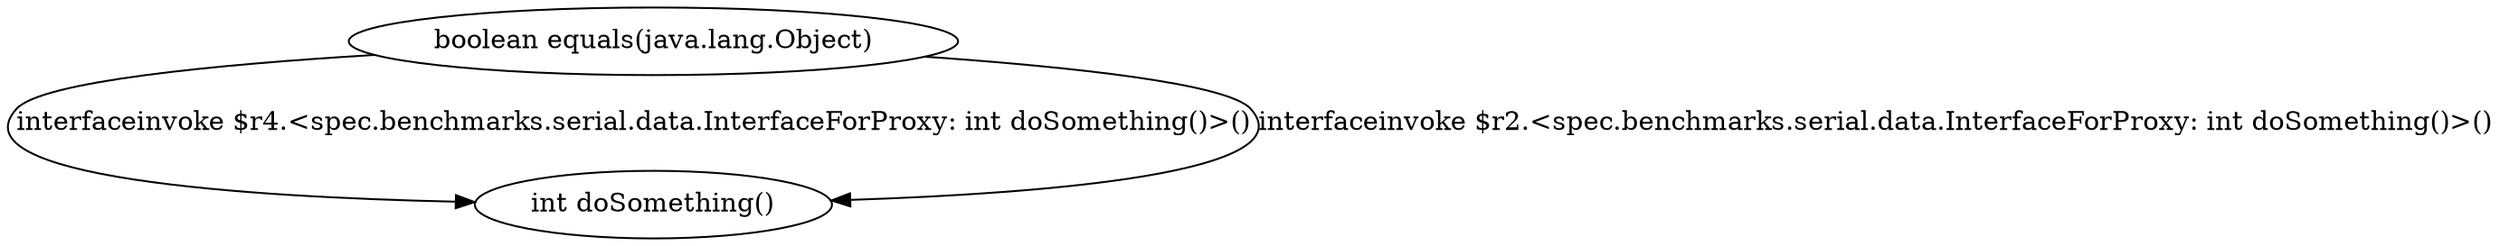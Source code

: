 digraph g {
0[label="boolean equals(java.lang.Object)"]
1[label="int doSomething()"]
0->1[label="interfaceinvoke $r4.<spec.benchmarks.serial.data.InterfaceForProxy: int doSomething()>()"]
0->1[label="interfaceinvoke $r2.<spec.benchmarks.serial.data.InterfaceForProxy: int doSomething()>()"]
}